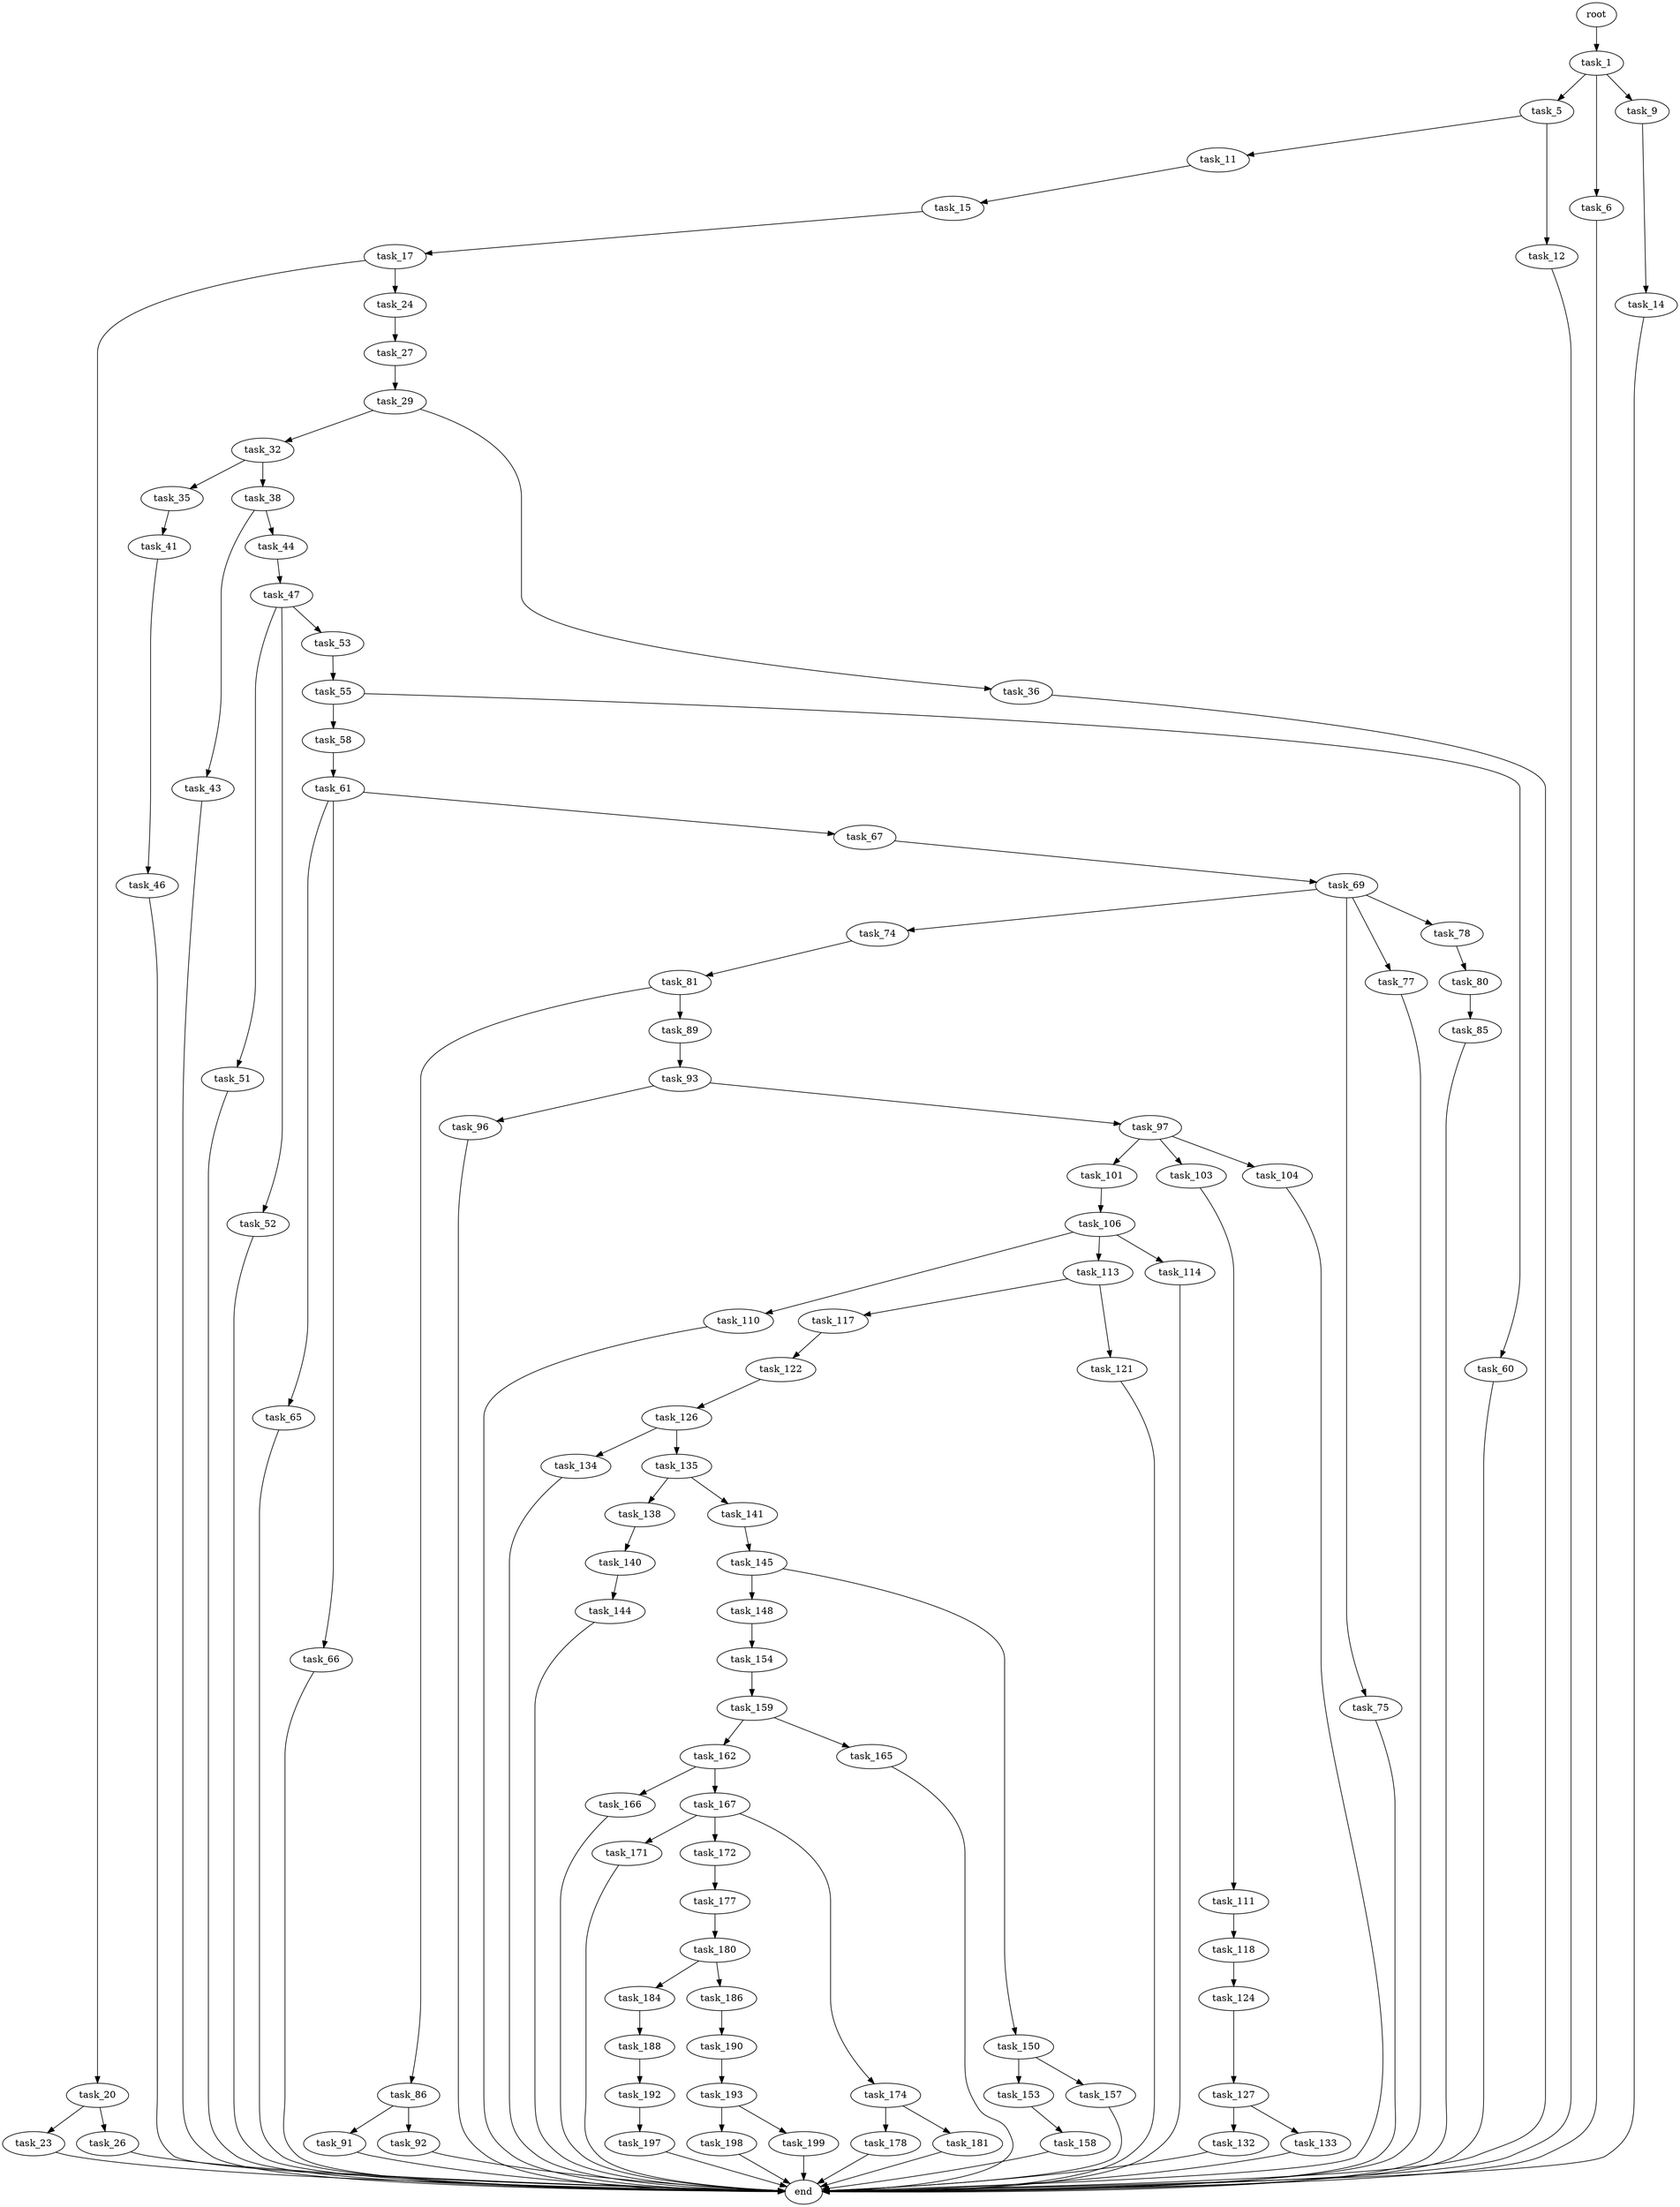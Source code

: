 digraph G {
  root [size="0.000000"];
  task_1 [size="28991029248.000000"];
  task_5 [size="456044000826.000000"];
  task_6 [size="6402738812.000000"];
  task_9 [size="10525211993.000000"];
  task_11 [size="6983825664.000000"];
  task_12 [size="549755813888.000000"];
  task_14 [size="188232687884.000000"];
  task_15 [size="782757789696.000000"];
  task_17 [size="461027601763.000000"];
  task_20 [size="8589934592.000000"];
  task_23 [size="14984585500.000000"];
  task_24 [size="12898120945.000000"];
  task_26 [size="782757789696.000000"];
  task_27 [size="18641406908.000000"];
  task_29 [size="229403369676.000000"];
  task_32 [size="28991029248.000000"];
  task_35 [size="1463873710.000000"];
  task_36 [size="9300576896.000000"];
  task_38 [size="549755813888.000000"];
  task_41 [size="2211752708.000000"];
  task_43 [size="782757789696.000000"];
  task_44 [size="28991029248.000000"];
  task_46 [size="12335676383.000000"];
  task_47 [size="782757789696.000000"];
  task_51 [size="39256263094.000000"];
  task_52 [size="58017166928.000000"];
  task_53 [size="3570017955.000000"];
  task_55 [size="28991029248.000000"];
  task_58 [size="8589934592.000000"];
  task_60 [size="14066557034.000000"];
  task_61 [size="26569838746.000000"];
  task_65 [size="102696967769.000000"];
  task_66 [size="207617114494.000000"];
  task_67 [size="549755813888.000000"];
  task_69 [size="23407412835.000000"];
  task_74 [size="1073741824000.000000"];
  task_75 [size="28991029248.000000"];
  task_77 [size="23290500347.000000"];
  task_78 [size="323532899184.000000"];
  task_80 [size="28991029248.000000"];
  task_81 [size="68719476736.000000"];
  task_85 [size="782757789696.000000"];
  task_86 [size="2436111465.000000"];
  task_89 [size="231928233984.000000"];
  task_91 [size="319317392421.000000"];
  task_92 [size="8589934592.000000"];
  task_93 [size="17684062240.000000"];
  task_96 [size="28991029248.000000"];
  task_97 [size="68719476736.000000"];
  task_101 [size="1751999054.000000"];
  task_103 [size="120488264212.000000"];
  task_104 [size="20819846775.000000"];
  task_106 [size="936143915710.000000"];
  task_110 [size="4028824954.000000"];
  task_111 [size="9977364415.000000"];
  task_113 [size="549755813888.000000"];
  task_114 [size="2654134050.000000"];
  task_117 [size="134217728000.000000"];
  task_118 [size="1073741824000.000000"];
  task_121 [size="18598788156.000000"];
  task_122 [size="15334723226.000000"];
  task_124 [size="33746050529.000000"];
  task_126 [size="28991029248.000000"];
  task_127 [size="19556163699.000000"];
  task_132 [size="782757789696.000000"];
  task_133 [size="549755813888.000000"];
  task_134 [size="8589934592.000000"];
  task_135 [size="427335218924.000000"];
  task_138 [size="1160453575.000000"];
  task_140 [size="85263084592.000000"];
  task_141 [size="27753410829.000000"];
  task_144 [size="8583633835.000000"];
  task_145 [size="24038107990.000000"];
  task_148 [size="134217728000.000000"];
  task_150 [size="21054976699.000000"];
  task_153 [size="1073741824000.000000"];
  task_154 [size="135708499664.000000"];
  task_157 [size="1073741824000.000000"];
  task_158 [size="166763242055.000000"];
  task_159 [size="63682333821.000000"];
  task_162 [size="549755813888.000000"];
  task_165 [size="32595330431.000000"];
  task_166 [size="17654934708.000000"];
  task_167 [size="549755813888.000000"];
  task_171 [size="16780988657.000000"];
  task_172 [size="231928233984.000000"];
  task_174 [size="549755813888.000000"];
  task_177 [size="12098575522.000000"];
  task_178 [size="383031226389.000000"];
  task_180 [size="576462327.000000"];
  task_181 [size="513136199969.000000"];
  task_184 [size="68719476736.000000"];
  task_186 [size="526262261685.000000"];
  task_188 [size="28991029248.000000"];
  task_190 [size="350250726107.000000"];
  task_192 [size="68719476736.000000"];
  task_193 [size="68334622786.000000"];
  task_197 [size="869144675607.000000"];
  task_198 [size="549755813888.000000"];
  task_199 [size="827937971.000000"];
  end [size="0.000000"];

  root -> task_1 [size="1.000000"];
  task_1 -> task_5 [size="75497472.000000"];
  task_1 -> task_6 [size="75497472.000000"];
  task_1 -> task_9 [size="75497472.000000"];
  task_5 -> task_11 [size="679477248.000000"];
  task_5 -> task_12 [size="679477248.000000"];
  task_6 -> end [size="1.000000"];
  task_9 -> task_14 [size="209715200.000000"];
  task_11 -> task_15 [size="301989888.000000"];
  task_12 -> end [size="1.000000"];
  task_14 -> end [size="1.000000"];
  task_15 -> task_17 [size="679477248.000000"];
  task_17 -> task_20 [size="411041792.000000"];
  task_17 -> task_24 [size="411041792.000000"];
  task_20 -> task_23 [size="33554432.000000"];
  task_20 -> task_26 [size="33554432.000000"];
  task_23 -> end [size="1.000000"];
  task_24 -> task_27 [size="536870912.000000"];
  task_26 -> end [size="1.000000"];
  task_27 -> task_29 [size="301989888.000000"];
  task_29 -> task_32 [size="301989888.000000"];
  task_29 -> task_36 [size="301989888.000000"];
  task_32 -> task_35 [size="75497472.000000"];
  task_32 -> task_38 [size="75497472.000000"];
  task_35 -> task_41 [size="33554432.000000"];
  task_36 -> end [size="1.000000"];
  task_38 -> task_43 [size="536870912.000000"];
  task_38 -> task_44 [size="536870912.000000"];
  task_41 -> task_46 [size="75497472.000000"];
  task_43 -> end [size="1.000000"];
  task_44 -> task_47 [size="75497472.000000"];
  task_46 -> end [size="1.000000"];
  task_47 -> task_51 [size="679477248.000000"];
  task_47 -> task_52 [size="679477248.000000"];
  task_47 -> task_53 [size="679477248.000000"];
  task_51 -> end [size="1.000000"];
  task_52 -> end [size="1.000000"];
  task_53 -> task_55 [size="134217728.000000"];
  task_55 -> task_58 [size="75497472.000000"];
  task_55 -> task_60 [size="75497472.000000"];
  task_58 -> task_61 [size="33554432.000000"];
  task_60 -> end [size="1.000000"];
  task_61 -> task_65 [size="33554432.000000"];
  task_61 -> task_66 [size="33554432.000000"];
  task_61 -> task_67 [size="33554432.000000"];
  task_65 -> end [size="1.000000"];
  task_66 -> end [size="1.000000"];
  task_67 -> task_69 [size="536870912.000000"];
  task_69 -> task_74 [size="536870912.000000"];
  task_69 -> task_75 [size="536870912.000000"];
  task_69 -> task_77 [size="536870912.000000"];
  task_69 -> task_78 [size="536870912.000000"];
  task_74 -> task_81 [size="838860800.000000"];
  task_75 -> end [size="1.000000"];
  task_77 -> end [size="1.000000"];
  task_78 -> task_80 [size="209715200.000000"];
  task_80 -> task_85 [size="75497472.000000"];
  task_81 -> task_86 [size="134217728.000000"];
  task_81 -> task_89 [size="134217728.000000"];
  task_85 -> end [size="1.000000"];
  task_86 -> task_91 [size="301989888.000000"];
  task_86 -> task_92 [size="301989888.000000"];
  task_89 -> task_93 [size="301989888.000000"];
  task_91 -> end [size="1.000000"];
  task_92 -> end [size="1.000000"];
  task_93 -> task_96 [size="536870912.000000"];
  task_93 -> task_97 [size="536870912.000000"];
  task_96 -> end [size="1.000000"];
  task_97 -> task_101 [size="134217728.000000"];
  task_97 -> task_103 [size="134217728.000000"];
  task_97 -> task_104 [size="134217728.000000"];
  task_101 -> task_106 [size="75497472.000000"];
  task_103 -> task_111 [size="209715200.000000"];
  task_104 -> end [size="1.000000"];
  task_106 -> task_110 [size="679477248.000000"];
  task_106 -> task_113 [size="679477248.000000"];
  task_106 -> task_114 [size="679477248.000000"];
  task_110 -> end [size="1.000000"];
  task_111 -> task_118 [size="209715200.000000"];
  task_113 -> task_117 [size="536870912.000000"];
  task_113 -> task_121 [size="536870912.000000"];
  task_114 -> end [size="1.000000"];
  task_117 -> task_122 [size="209715200.000000"];
  task_118 -> task_124 [size="838860800.000000"];
  task_121 -> end [size="1.000000"];
  task_122 -> task_126 [size="536870912.000000"];
  task_124 -> task_127 [size="679477248.000000"];
  task_126 -> task_134 [size="75497472.000000"];
  task_126 -> task_135 [size="75497472.000000"];
  task_127 -> task_132 [size="411041792.000000"];
  task_127 -> task_133 [size="411041792.000000"];
  task_132 -> end [size="1.000000"];
  task_133 -> end [size="1.000000"];
  task_134 -> end [size="1.000000"];
  task_135 -> task_138 [size="411041792.000000"];
  task_135 -> task_141 [size="411041792.000000"];
  task_138 -> task_140 [size="33554432.000000"];
  task_140 -> task_144 [size="75497472.000000"];
  task_141 -> task_145 [size="33554432.000000"];
  task_144 -> end [size="1.000000"];
  task_145 -> task_148 [size="411041792.000000"];
  task_145 -> task_150 [size="411041792.000000"];
  task_148 -> task_154 [size="209715200.000000"];
  task_150 -> task_153 [size="536870912.000000"];
  task_150 -> task_157 [size="536870912.000000"];
  task_153 -> task_158 [size="838860800.000000"];
  task_154 -> task_159 [size="301989888.000000"];
  task_157 -> end [size="1.000000"];
  task_158 -> end [size="1.000000"];
  task_159 -> task_162 [size="75497472.000000"];
  task_159 -> task_165 [size="75497472.000000"];
  task_162 -> task_166 [size="536870912.000000"];
  task_162 -> task_167 [size="536870912.000000"];
  task_165 -> end [size="1.000000"];
  task_166 -> end [size="1.000000"];
  task_167 -> task_171 [size="536870912.000000"];
  task_167 -> task_172 [size="536870912.000000"];
  task_167 -> task_174 [size="536870912.000000"];
  task_171 -> end [size="1.000000"];
  task_172 -> task_177 [size="301989888.000000"];
  task_174 -> task_178 [size="536870912.000000"];
  task_174 -> task_181 [size="536870912.000000"];
  task_177 -> task_180 [size="33554432.000000"];
  task_178 -> end [size="1.000000"];
  task_180 -> task_184 [size="33554432.000000"];
  task_180 -> task_186 [size="33554432.000000"];
  task_181 -> end [size="1.000000"];
  task_184 -> task_188 [size="134217728.000000"];
  task_186 -> task_190 [size="411041792.000000"];
  task_188 -> task_192 [size="75497472.000000"];
  task_190 -> task_193 [size="838860800.000000"];
  task_192 -> task_197 [size="134217728.000000"];
  task_193 -> task_198 [size="75497472.000000"];
  task_193 -> task_199 [size="75497472.000000"];
  task_197 -> end [size="1.000000"];
  task_198 -> end [size="1.000000"];
  task_199 -> end [size="1.000000"];
}
